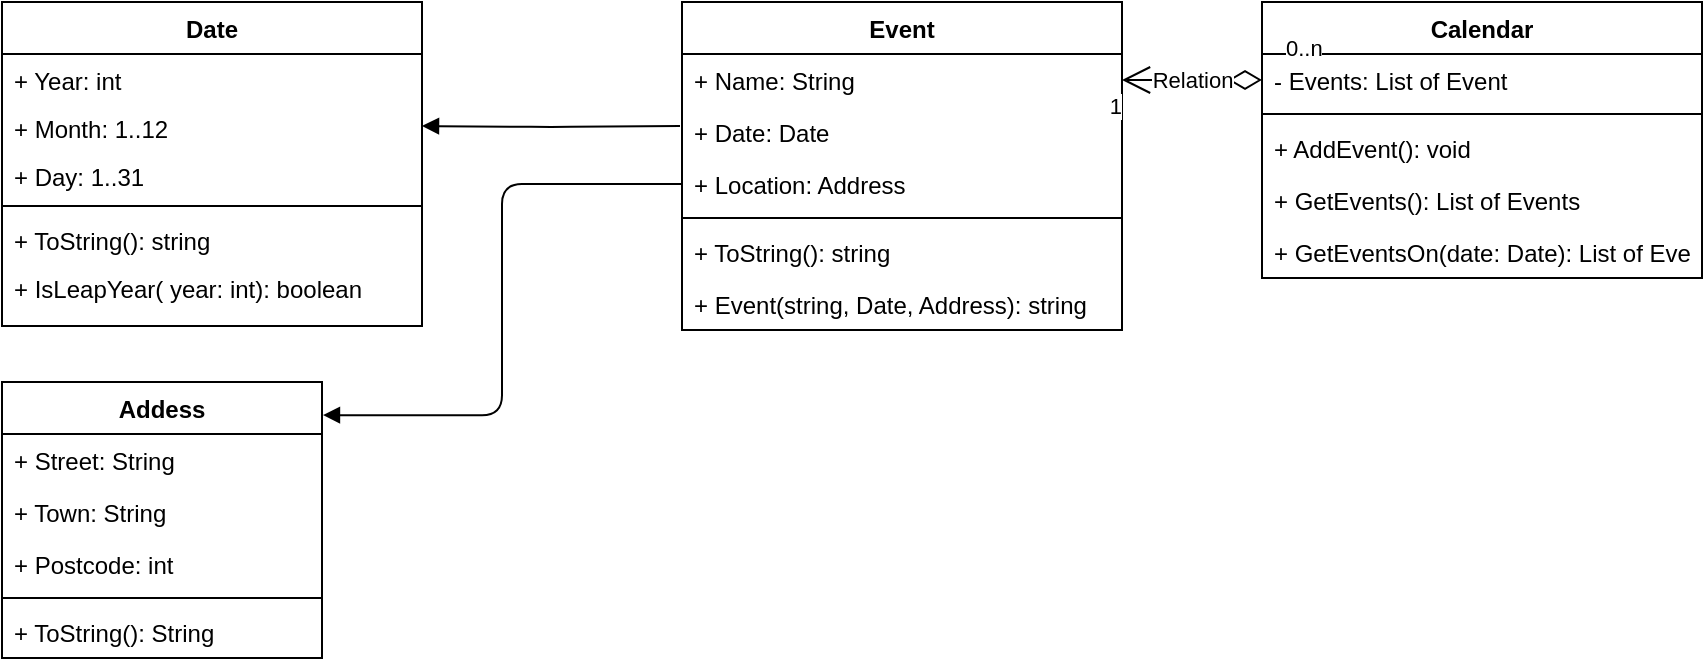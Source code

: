 <mxfile version="15.0.6" type="device"><diagram id="C5RBs43oDa-KdzZeNtuy" name="Page-1"><mxGraphModel dx="865" dy="408" grid="1" gridSize="10" guides="1" tooltips="1" connect="1" arrows="1" fold="1" page="1" pageScale="1" pageWidth="827" pageHeight="1169" math="0" shadow="0"><root><mxCell id="WIyWlLk6GJQsqaUBKTNV-0"/><mxCell id="WIyWlLk6GJQsqaUBKTNV-1" parent="WIyWlLk6GJQsqaUBKTNV-0"/><mxCell id="v-OedLnadlDCNfY8BSv8-1" value="Date" style="swimlane;fontStyle=1;align=center;verticalAlign=top;childLayout=stackLayout;horizontal=1;startSize=26;horizontalStack=0;resizeParent=1;resizeParentMax=0;resizeLast=0;collapsible=1;marginBottom=0;" vertex="1" parent="WIyWlLk6GJQsqaUBKTNV-1"><mxGeometry x="40" y="280" width="210" height="162" as="geometry"><mxRectangle x="330" y="290" width="60" height="26" as="alternateBounds"/></mxGeometry></mxCell><mxCell id="v-OedLnadlDCNfY8BSv8-2" value="+ Year: int&#10;&#10;" style="text;strokeColor=none;fillColor=none;align=left;verticalAlign=top;spacingLeft=4;spacingRight=4;overflow=hidden;rotatable=0;points=[[0,0.5],[1,0.5]];portConstraint=eastwest;" vertex="1" parent="v-OedLnadlDCNfY8BSv8-1"><mxGeometry y="26" width="210" height="24" as="geometry"/></mxCell><mxCell id="v-OedLnadlDCNfY8BSv8-7" value="+ Month: 1..12&#10;&#10;" style="text;strokeColor=none;fillColor=none;align=left;verticalAlign=top;spacingLeft=4;spacingRight=4;overflow=hidden;rotatable=0;points=[[0,0.5],[1,0.5]];portConstraint=eastwest;" vertex="1" parent="v-OedLnadlDCNfY8BSv8-1"><mxGeometry y="50" width="210" height="24" as="geometry"/></mxCell><mxCell id="v-OedLnadlDCNfY8BSv8-8" value="+ Day: 1..31&#10;&#10;" style="text;strokeColor=none;fillColor=none;align=left;verticalAlign=top;spacingLeft=4;spacingRight=4;overflow=hidden;rotatable=0;points=[[0,0.5],[1,0.5]];portConstraint=eastwest;" vertex="1" parent="v-OedLnadlDCNfY8BSv8-1"><mxGeometry y="74" width="210" height="24" as="geometry"/></mxCell><mxCell id="v-OedLnadlDCNfY8BSv8-3" value="" style="line;strokeWidth=1;fillColor=none;align=left;verticalAlign=middle;spacingTop=-1;spacingLeft=3;spacingRight=3;rotatable=0;labelPosition=right;points=[];portConstraint=eastwest;" vertex="1" parent="v-OedLnadlDCNfY8BSv8-1"><mxGeometry y="98" width="210" height="8" as="geometry"/></mxCell><mxCell id="v-OedLnadlDCNfY8BSv8-4" value="+ ToString(): string" style="text;strokeColor=none;fillColor=none;align=left;verticalAlign=top;spacingLeft=4;spacingRight=4;overflow=hidden;rotatable=0;points=[[0,0.5],[1,0.5]];portConstraint=eastwest;" vertex="1" parent="v-OedLnadlDCNfY8BSv8-1"><mxGeometry y="106" width="210" height="24" as="geometry"/></mxCell><mxCell id="v-OedLnadlDCNfY8BSv8-9" value="+ IsLeapYear( year: int): boolean" style="text;strokeColor=none;fillColor=none;align=left;verticalAlign=top;spacingLeft=4;spacingRight=4;overflow=hidden;rotatable=0;points=[[0,0.5],[1,0.5]];portConstraint=eastwest;" vertex="1" parent="v-OedLnadlDCNfY8BSv8-1"><mxGeometry y="130" width="210" height="32" as="geometry"/></mxCell><mxCell id="v-OedLnadlDCNfY8BSv8-10" value="Event" style="swimlane;fontStyle=1;align=center;verticalAlign=top;childLayout=stackLayout;horizontal=1;startSize=26;horizontalStack=0;resizeParent=1;resizeParentMax=0;resizeLast=0;collapsible=1;marginBottom=0;" vertex="1" parent="WIyWlLk6GJQsqaUBKTNV-1"><mxGeometry x="380" y="280" width="220" height="164" as="geometry"/></mxCell><mxCell id="v-OedLnadlDCNfY8BSv8-11" value="+ Name: String" style="text;strokeColor=none;fillColor=none;align=left;verticalAlign=top;spacingLeft=4;spacingRight=4;overflow=hidden;rotatable=0;points=[[0,0.5],[1,0.5]];portConstraint=eastwest;" vertex="1" parent="v-OedLnadlDCNfY8BSv8-10"><mxGeometry y="26" width="220" height="26" as="geometry"/></mxCell><mxCell id="v-OedLnadlDCNfY8BSv8-15" value="+ Date: Date" style="text;strokeColor=none;fillColor=none;align=left;verticalAlign=top;spacingLeft=4;spacingRight=4;overflow=hidden;rotatable=0;points=[[0,0.5],[1,0.5]];portConstraint=eastwest;" vertex="1" parent="v-OedLnadlDCNfY8BSv8-10"><mxGeometry y="52" width="220" height="26" as="geometry"/></mxCell><mxCell id="v-OedLnadlDCNfY8BSv8-14" value="+ Location: Address" style="text;strokeColor=none;fillColor=none;align=left;verticalAlign=top;spacingLeft=4;spacingRight=4;overflow=hidden;rotatable=0;points=[[0,0.5],[1,0.5]];portConstraint=eastwest;" vertex="1" parent="v-OedLnadlDCNfY8BSv8-10"><mxGeometry y="78" width="220" height="26" as="geometry"/></mxCell><mxCell id="v-OedLnadlDCNfY8BSv8-12" value="" style="line;strokeWidth=1;fillColor=none;align=left;verticalAlign=middle;spacingTop=-1;spacingLeft=3;spacingRight=3;rotatable=0;labelPosition=right;points=[];portConstraint=eastwest;" vertex="1" parent="v-OedLnadlDCNfY8BSv8-10"><mxGeometry y="104" width="220" height="8" as="geometry"/></mxCell><mxCell id="v-OedLnadlDCNfY8BSv8-13" value="+ ToString(): string" style="text;strokeColor=none;fillColor=none;align=left;verticalAlign=top;spacingLeft=4;spacingRight=4;overflow=hidden;rotatable=0;points=[[0,0.5],[1,0.5]];portConstraint=eastwest;" vertex="1" parent="v-OedLnadlDCNfY8BSv8-10"><mxGeometry y="112" width="220" height="26" as="geometry"/></mxCell><mxCell id="v-OedLnadlDCNfY8BSv8-36" value="+ Event(string, Date, Address): string" style="text;strokeColor=none;fillColor=none;align=left;verticalAlign=top;spacingLeft=4;spacingRight=4;overflow=hidden;rotatable=0;points=[[0,0.5],[1,0.5]];portConstraint=eastwest;" vertex="1" parent="v-OedLnadlDCNfY8BSv8-10"><mxGeometry y="138" width="220" height="26" as="geometry"/></mxCell><mxCell id="v-OedLnadlDCNfY8BSv8-18" value="" style="endArrow=block;endFill=1;html=1;edgeStyle=orthogonalEdgeStyle;align=left;verticalAlign=top;entryX=1;entryY=0.5;entryDx=0;entryDy=0;" edge="1" parent="WIyWlLk6GJQsqaUBKTNV-1" target="v-OedLnadlDCNfY8BSv8-7"><mxGeometry x="-0.125" y="20" relative="1" as="geometry"><mxPoint x="379" y="342" as="sourcePoint"/><mxPoint x="230" y="500" as="targetPoint"/><mxPoint as="offset"/></mxGeometry></mxCell><mxCell id="v-OedLnadlDCNfY8BSv8-20" value="Addess" style="swimlane;fontStyle=1;align=center;verticalAlign=top;childLayout=stackLayout;horizontal=1;startSize=26;horizontalStack=0;resizeParent=1;resizeParentMax=0;resizeLast=0;collapsible=1;marginBottom=0;" vertex="1" parent="WIyWlLk6GJQsqaUBKTNV-1"><mxGeometry x="40" y="470" width="160" height="138" as="geometry"/></mxCell><mxCell id="v-OedLnadlDCNfY8BSv8-21" value="+ Street: String" style="text;strokeColor=none;fillColor=none;align=left;verticalAlign=top;spacingLeft=4;spacingRight=4;overflow=hidden;rotatable=0;points=[[0,0.5],[1,0.5]];portConstraint=eastwest;" vertex="1" parent="v-OedLnadlDCNfY8BSv8-20"><mxGeometry y="26" width="160" height="26" as="geometry"/></mxCell><mxCell id="v-OedLnadlDCNfY8BSv8-24" value="+ Town: String" style="text;strokeColor=none;fillColor=none;align=left;verticalAlign=top;spacingLeft=4;spacingRight=4;overflow=hidden;rotatable=0;points=[[0,0.5],[1,0.5]];portConstraint=eastwest;" vertex="1" parent="v-OedLnadlDCNfY8BSv8-20"><mxGeometry y="52" width="160" height="26" as="geometry"/></mxCell><mxCell id="v-OedLnadlDCNfY8BSv8-25" value="+ Postcode: int" style="text;strokeColor=none;fillColor=none;align=left;verticalAlign=top;spacingLeft=4;spacingRight=4;overflow=hidden;rotatable=0;points=[[0,0.5],[1,0.5]];portConstraint=eastwest;" vertex="1" parent="v-OedLnadlDCNfY8BSv8-20"><mxGeometry y="78" width="160" height="26" as="geometry"/></mxCell><mxCell id="v-OedLnadlDCNfY8BSv8-22" value="" style="line;strokeWidth=1;fillColor=none;align=left;verticalAlign=middle;spacingTop=-1;spacingLeft=3;spacingRight=3;rotatable=0;labelPosition=right;points=[];portConstraint=eastwest;" vertex="1" parent="v-OedLnadlDCNfY8BSv8-20"><mxGeometry y="104" width="160" height="8" as="geometry"/></mxCell><mxCell id="v-OedLnadlDCNfY8BSv8-23" value="+ ToString(): String" style="text;strokeColor=none;fillColor=none;align=left;verticalAlign=top;spacingLeft=4;spacingRight=4;overflow=hidden;rotatable=0;points=[[0,0.5],[1,0.5]];portConstraint=eastwest;" vertex="1" parent="v-OedLnadlDCNfY8BSv8-20"><mxGeometry y="112" width="160" height="26" as="geometry"/></mxCell><mxCell id="v-OedLnadlDCNfY8BSv8-26" value="" style="endArrow=block;endFill=1;html=1;edgeStyle=orthogonalEdgeStyle;align=left;verticalAlign=top;exitX=0;exitY=0.5;exitDx=0;exitDy=0;entryX=1.003;entryY=0.12;entryDx=0;entryDy=0;entryPerimeter=0;" edge="1" parent="WIyWlLk6GJQsqaUBKTNV-1" source="v-OedLnadlDCNfY8BSv8-14" target="v-OedLnadlDCNfY8BSv8-20"><mxGeometry x="-1" relative="1" as="geometry"><mxPoint x="390" y="500" as="sourcePoint"/><mxPoint x="230" y="500" as="targetPoint"/></mxGeometry></mxCell><mxCell id="v-OedLnadlDCNfY8BSv8-28" value="Calendar" style="swimlane;fontStyle=1;align=center;verticalAlign=top;childLayout=stackLayout;horizontal=1;startSize=26;horizontalStack=0;resizeParent=1;resizeParentMax=0;resizeLast=0;collapsible=1;marginBottom=0;" vertex="1" parent="WIyWlLk6GJQsqaUBKTNV-1"><mxGeometry x="670" y="280" width="220" height="138" as="geometry"/></mxCell><mxCell id="v-OedLnadlDCNfY8BSv8-29" value="- Events: List of Event" style="text;strokeColor=none;fillColor=none;align=left;verticalAlign=top;spacingLeft=4;spacingRight=4;overflow=hidden;rotatable=0;points=[[0,0.5],[1,0.5]];portConstraint=eastwest;" vertex="1" parent="v-OedLnadlDCNfY8BSv8-28"><mxGeometry y="26" width="220" height="26" as="geometry"/></mxCell><mxCell id="v-OedLnadlDCNfY8BSv8-30" value="" style="line;strokeWidth=1;fillColor=none;align=left;verticalAlign=middle;spacingTop=-1;spacingLeft=3;spacingRight=3;rotatable=0;labelPosition=right;points=[];portConstraint=eastwest;" vertex="1" parent="v-OedLnadlDCNfY8BSv8-28"><mxGeometry y="52" width="220" height="8" as="geometry"/></mxCell><mxCell id="v-OedLnadlDCNfY8BSv8-37" value="+ AddEvent(): void" style="text;strokeColor=none;fillColor=none;align=left;verticalAlign=top;spacingLeft=4;spacingRight=4;overflow=hidden;rotatable=0;points=[[0,0.5],[1,0.5]];portConstraint=eastwest;" vertex="1" parent="v-OedLnadlDCNfY8BSv8-28"><mxGeometry y="60" width="220" height="26" as="geometry"/></mxCell><mxCell id="v-OedLnadlDCNfY8BSv8-31" value="+ GetEvents(): List of Events" style="text;strokeColor=none;fillColor=none;align=left;verticalAlign=top;spacingLeft=4;spacingRight=4;overflow=hidden;rotatable=0;points=[[0,0.5],[1,0.5]];portConstraint=eastwest;" vertex="1" parent="v-OedLnadlDCNfY8BSv8-28"><mxGeometry y="86" width="220" height="26" as="geometry"/></mxCell><mxCell id="v-OedLnadlDCNfY8BSv8-32" value="+ GetEventsOn(date: Date): List of Events" style="text;strokeColor=none;fillColor=none;align=left;verticalAlign=top;spacingLeft=4;spacingRight=4;overflow=hidden;rotatable=0;points=[[0,0.5],[1,0.5]];portConstraint=eastwest;" vertex="1" parent="v-OedLnadlDCNfY8BSv8-28"><mxGeometry y="112" width="220" height="26" as="geometry"/></mxCell><mxCell id="v-OedLnadlDCNfY8BSv8-33" value="Relation" style="endArrow=open;html=1;endSize=12;startArrow=diamondThin;startSize=14;startFill=0;edgeStyle=orthogonalEdgeStyle;entryX=1;entryY=0.5;entryDx=0;entryDy=0;exitX=0;exitY=0.5;exitDx=0;exitDy=0;" edge="1" parent="WIyWlLk6GJQsqaUBKTNV-1" source="v-OedLnadlDCNfY8BSv8-29" target="v-OedLnadlDCNfY8BSv8-11"><mxGeometry relative="1" as="geometry"><mxPoint x="540" y="500" as="sourcePoint"/><mxPoint x="550" y="300" as="targetPoint"/></mxGeometry></mxCell><mxCell id="v-OedLnadlDCNfY8BSv8-34" value="0..n" style="edgeLabel;resizable=0;html=1;align=left;verticalAlign=top;" connectable="0" vertex="1" parent="v-OedLnadlDCNfY8BSv8-33"><mxGeometry x="-1" relative="1" as="geometry"><mxPoint x="10" y="-29" as="offset"/></mxGeometry></mxCell><mxCell id="v-OedLnadlDCNfY8BSv8-35" value="1" style="edgeLabel;resizable=0;html=1;align=right;verticalAlign=top;" connectable="0" vertex="1" parent="v-OedLnadlDCNfY8BSv8-33"><mxGeometry x="1" relative="1" as="geometry"/></mxCell></root></mxGraphModel></diagram></mxfile>